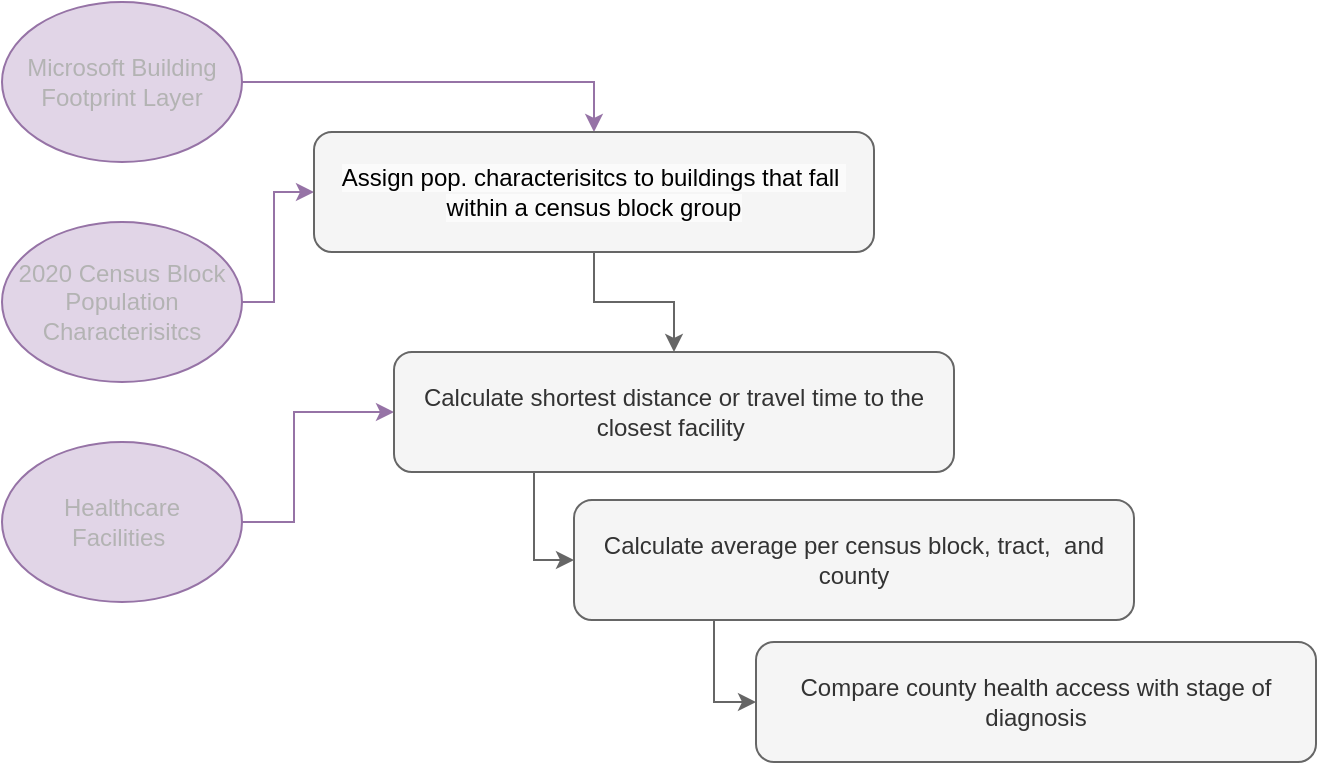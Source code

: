 <mxfile version="23.1.1" type="github">
  <diagram name="Page-1" id="Spny9eBOnEaTohduiuO0">
    <mxGraphModel dx="1004" dy="648" grid="1" gridSize="10" guides="1" tooltips="1" connect="1" arrows="1" fold="1" page="1" pageScale="1" pageWidth="850" pageHeight="1100" math="0" shadow="0">
      <root>
        <mxCell id="0" />
        <mxCell id="1" parent="0" />
        <mxCell id="7Uv4zYvhc0PwlJTERLrj-8" style="edgeStyle=orthogonalEdgeStyle;rounded=0;orthogonalLoop=1;jettySize=auto;html=1;exitX=1;exitY=0.5;exitDx=0;exitDy=0;entryX=0.5;entryY=0;entryDx=0;entryDy=0;strokeColor=#9673A6;" edge="1" parent="1" source="7Uv4zYvhc0PwlJTERLrj-1" target="7Uv4zYvhc0PwlJTERLrj-7">
          <mxGeometry relative="1" as="geometry">
            <mxPoint x="156.0" y="190" as="sourcePoint" />
          </mxGeometry>
        </mxCell>
        <mxCell id="7Uv4zYvhc0PwlJTERLrj-1" value="Microsoft Building Footprint Layer" style="ellipse;whiteSpace=wrap;html=1;fillColor=#e1d5e7;strokeColor=#9673a6;fontColor=#B3B3B3;" vertex="1" parent="1">
          <mxGeometry x="30" y="150" width="120" height="80" as="geometry" />
        </mxCell>
        <mxCell id="7Uv4zYvhc0PwlJTERLrj-14" style="edgeStyle=orthogonalEdgeStyle;rounded=0;orthogonalLoop=1;jettySize=auto;html=1;exitX=1;exitY=0.5;exitDx=0;exitDy=0;entryX=0;entryY=0.5;entryDx=0;entryDy=0;strokeColor=#9673A6;" edge="1" parent="1" source="7Uv4zYvhc0PwlJTERLrj-2" target="7Uv4zYvhc0PwlJTERLrj-7">
          <mxGeometry relative="1" as="geometry">
            <mxPoint x="156.0" y="300" as="sourcePoint" />
            <Array as="points">
              <mxPoint x="166" y="300" />
              <mxPoint x="166" y="245" />
            </Array>
          </mxGeometry>
        </mxCell>
        <mxCell id="7Uv4zYvhc0PwlJTERLrj-2" value="2020 Census Block Population Characterisitcs" style="ellipse;whiteSpace=wrap;html=1;fillColor=#e1d5e7;strokeColor=#9673a6;fontColor=#B3B3B3;" vertex="1" parent="1">
          <mxGeometry x="30" y="260" width="120" height="80" as="geometry" />
        </mxCell>
        <mxCell id="7Uv4zYvhc0PwlJTERLrj-15" style="edgeStyle=orthogonalEdgeStyle;rounded=0;orthogonalLoop=1;jettySize=auto;html=1;exitX=1;exitY=0.5;exitDx=0;exitDy=0;entryX=0;entryY=0.5;entryDx=0;entryDy=0;strokeColor=#9673A6;" edge="1" parent="1" source="7Uv4zYvhc0PwlJTERLrj-3" target="7Uv4zYvhc0PwlJTERLrj-10">
          <mxGeometry relative="1" as="geometry">
            <mxPoint x="246" y="410.462" as="targetPoint" />
            <mxPoint x="156.0" y="410" as="sourcePoint" />
            <Array as="points">
              <mxPoint x="176" y="410" />
              <mxPoint x="176" y="355" />
            </Array>
          </mxGeometry>
        </mxCell>
        <mxCell id="7Uv4zYvhc0PwlJTERLrj-3" value="Healthcare &lt;br&gt;Facilities&amp;nbsp;" style="ellipse;whiteSpace=wrap;html=1;fillColor=#e1d5e7;strokeColor=#9673a6;fontColor=#B3B3B3;" vertex="1" parent="1">
          <mxGeometry x="30" y="370" width="120" height="80" as="geometry" />
        </mxCell>
        <mxCell id="7Uv4zYvhc0PwlJTERLrj-17" style="edgeStyle=orthogonalEdgeStyle;rounded=0;orthogonalLoop=1;jettySize=auto;html=1;exitX=0.5;exitY=1;exitDx=0;exitDy=0;entryX=0.5;entryY=0;entryDx=0;entryDy=0;strokeColor=#666666;" edge="1" parent="1" source="7Uv4zYvhc0PwlJTERLrj-7" target="7Uv4zYvhc0PwlJTERLrj-10">
          <mxGeometry relative="1" as="geometry" />
        </mxCell>
        <mxCell id="7Uv4zYvhc0PwlJTERLrj-7" value="&lt;meta charset=&quot;utf-8&quot;&gt;&lt;span style=&quot;color: rgb(0, 0, 0); font-family: Helvetica; font-size: 12px; font-style: normal; font-variant-ligatures: normal; font-variant-caps: normal; font-weight: 400; letter-spacing: normal; orphans: 2; text-align: center; text-indent: 0px; text-transform: none; widows: 2; word-spacing: 0px; -webkit-text-stroke-width: 0px; background-color: rgb(251, 251, 251); text-decoration-thickness: initial; text-decoration-style: initial; text-decoration-color: initial; float: none; display: inline !important;&quot;&gt;Assign pop. characterisitcs to buildings that fall&amp;nbsp; within a census block group&lt;/span&gt;" style="rounded=1;whiteSpace=wrap;html=1;fillColor=#f5f5f5;fontColor=#333333;strokeColor=#666666;" vertex="1" parent="1">
          <mxGeometry x="186" y="215" width="280" height="60" as="geometry" />
        </mxCell>
        <mxCell id="7Uv4zYvhc0PwlJTERLrj-21" style="edgeStyle=orthogonalEdgeStyle;rounded=0;orthogonalLoop=1;jettySize=auto;html=1;exitX=0.25;exitY=1;exitDx=0;exitDy=0;entryX=0;entryY=0.5;entryDx=0;entryDy=0;strokeColor=#666666;" edge="1" parent="1" source="7Uv4zYvhc0PwlJTERLrj-10" target="7Uv4zYvhc0PwlJTERLrj-13">
          <mxGeometry relative="1" as="geometry" />
        </mxCell>
        <mxCell id="7Uv4zYvhc0PwlJTERLrj-10" value="Calculate shortest distance or travel time to the closest facility&amp;nbsp;" style="rounded=1;whiteSpace=wrap;html=1;fillColor=#f5f5f5;fontColor=#333333;strokeColor=#666666;" vertex="1" parent="1">
          <mxGeometry x="226" y="325" width="280" height="60" as="geometry" />
        </mxCell>
        <mxCell id="7Uv4zYvhc0PwlJTERLrj-20" style="edgeStyle=orthogonalEdgeStyle;rounded=0;orthogonalLoop=1;jettySize=auto;html=1;exitX=0.25;exitY=1;exitDx=0;exitDy=0;entryX=0;entryY=0.5;entryDx=0;entryDy=0;strokeColor=#666666;" edge="1" parent="1" source="7Uv4zYvhc0PwlJTERLrj-13" target="7Uv4zYvhc0PwlJTERLrj-18">
          <mxGeometry relative="1" as="geometry" />
        </mxCell>
        <mxCell id="7Uv4zYvhc0PwlJTERLrj-13" value="Calculate average per census block, tract,&amp;nbsp; and county" style="rounded=1;whiteSpace=wrap;html=1;fillColor=#f5f5f5;fontColor=#333333;strokeColor=#666666;" vertex="1" parent="1">
          <mxGeometry x="316" y="399" width="280" height="60" as="geometry" />
        </mxCell>
        <mxCell id="7Uv4zYvhc0PwlJTERLrj-18" value="Compare county health access with stage of diagnosis" style="rounded=1;whiteSpace=wrap;html=1;fillColor=#f5f5f5;fontColor=#333333;strokeColor=#666666;" vertex="1" parent="1">
          <mxGeometry x="407" y="470" width="280" height="60" as="geometry" />
        </mxCell>
      </root>
    </mxGraphModel>
  </diagram>
</mxfile>
